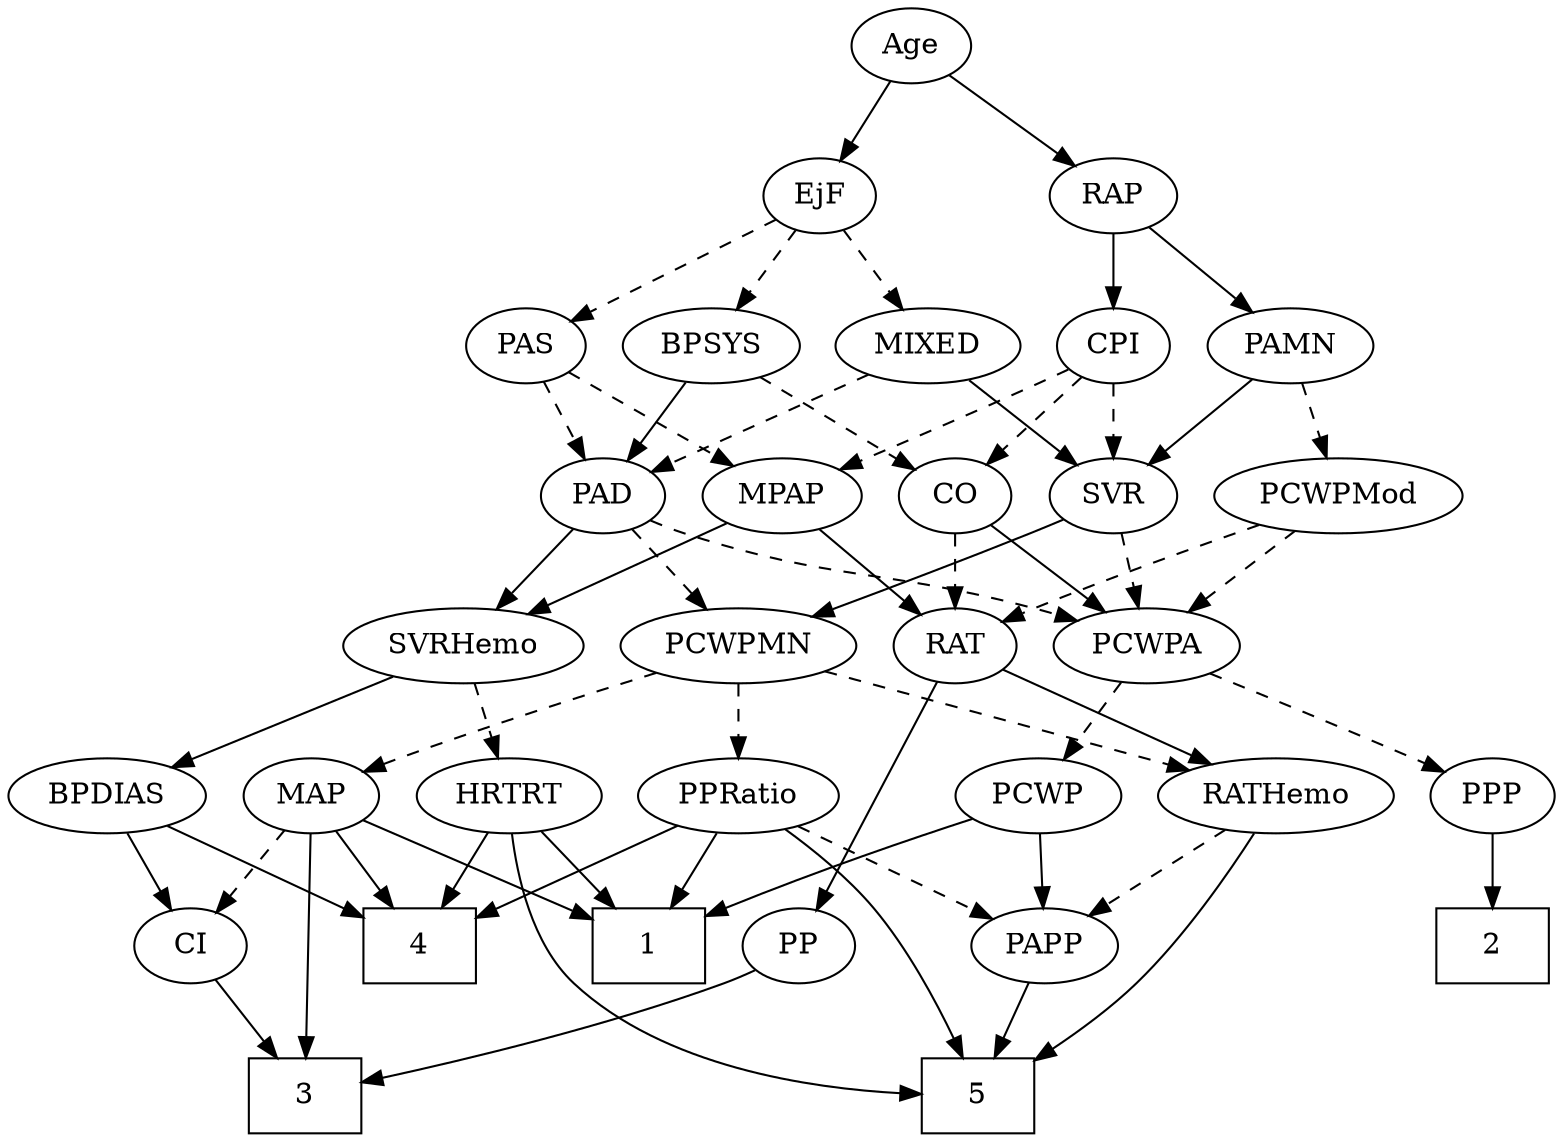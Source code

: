 strict digraph {
	graph [bb="0,0,672.25,540"];
	node [label="\N"];
	1	[height=0.5,
		pos="283.25,90",
		shape=box,
		width=0.75];
	2	[height=0.5,
		pos="645.25,90",
		shape=box,
		width=0.75];
	3	[height=0.5,
		pos="118.25,18",
		shape=box,
		width=0.75];
	4	[height=0.5,
		pos="173.25,90",
		shape=box,
		width=0.75];
	5	[height=0.5,
		pos="440.25,18",
		shape=box,
		width=0.75];
	Age	[height=0.5,
		pos="395.25,522",
		width=0.75];
	EjF	[height=0.5,
		pos="353.25,450",
		width=0.75];
	Age -> EjF	[pos="e,363.03,467.31 385.72,505.12 380.58,496.56 374.12,485.8 368.33,476.13",
		style=solid];
	RAP	[height=0.5,
		pos="486.25,450",
		width=0.77632];
	Age -> RAP	[pos="e,468.9,464.35 412.36,507.83 426,497.34 445.31,482.49 460.77,470.6",
		style=solid];
	MIXED	[height=0.5,
		pos="401.25,378",
		width=1.1193];
	EjF -> MIXED	[pos="e,390.06,395.31 364.14,433.12 370.07,424.47 377.54,413.58 384.22,403.83",
		style=dashed];
	BPSYS	[height=0.5,
		pos="305.25,378",
		width=1.0471];
	EjF -> BPSYS	[pos="e,316.43,395.31 342.35,433.12 336.42,424.47 328.96,413.58 322.27,403.83",
		style=dashed];
	PAS	[height=0.5,
		pos="222.25,378",
		width=0.75];
	EjF -> PAS	[pos="e,242.57,389.86 332.78,438.06 310.95,426.4 276.21,407.83 251.5,394.63",
		style=dashed];
	PAMN	[height=0.5,
		pos="567.25,378",
		width=1.011];
	RAP -> PAMN	[pos="e,549.87,394.01 502.25,435.17 513.63,425.34 529.14,411.93 542.15,400.69",
		style=solid];
	CPI	[height=0.5,
		pos="486.25,378",
		width=0.75];
	RAP -> CPI	[pos="e,486.25,396.1 486.25,431.7 486.25,423.98 486.25,414.71 486.25,406.11",
		style=solid];
	PAD	[height=0.5,
		pos="251.25,306",
		width=0.79437];
	MIXED -> PAD	[pos="e,273.44,317.36 374.43,364.49 348.65,352.45 309.7,334.28 282.52,321.59",
		style=dashed];
	SVR	[height=0.5,
		pos="486.25,306",
		width=0.77632];
	MIXED -> SVR	[pos="e,469.57,320.74 419.69,361.81 431.98,351.69 448.28,338.27 461.67,327.24",
		style=solid];
	MPAP	[height=0.5,
		pos="333.25,306",
		width=0.97491];
	RAT	[height=0.5,
		pos="413.25,234",
		width=0.75827];
	MPAP -> RAT	[pos="e,397.39,248.87 350.21,290.15 361.65,280.15 376.9,266.8 389.53,255.75",
		style=solid];
	SVRHemo	[height=0.5,
		pos="200.25,234",
		width=1.3902];
	MPAP -> SVRHemo	[pos="e,227.49,249.34 309.47,292.49 289.15,281.79 259.61,266.24 236.37,254.01",
		style=solid];
	BPSYS -> PAD	[pos="e,263.33,322.67 292.72,360.76 285.81,351.8 277.1,340.51 269.45,330.59",
		style=solid];
	CO	[height=0.5,
		pos="413.25,306",
		width=0.75];
	BPSYS -> CO	[pos="e,394.57,319.11 326.84,363 343.88,351.96 367.74,336.5 386.07,324.62",
		style=dashed];
	PCWPA	[height=0.5,
		pos="500.25,234",
		width=1.1555];
	PAD -> PCWPA	[pos="e,468.84,246.02 273.05,294.35 278.28,292.05 283.9,289.78 289.25,288 358.41,265 379.03,271.55 449.25,252 452.44,251.11 455.73,250.14 \
459.02,249.13",
		style=dashed];
	PCWPMN	[height=0.5,
		pos="318.25,234",
		width=1.3902];
	PAD -> PCWPMN	[pos="e,302.65,251.29 265.46,290.15 274.23,280.98 285.69,269.01 295.69,258.56",
		style=dashed];
	PAD -> SVRHemo	[pos="e,212.6,251.96 239.93,289.46 233.66,280.87 225.72,269.97 218.6,260.19",
		style=solid];
	CO -> RAT	[pos="e,413.25,252.1 413.25,287.7 413.25,279.98 413.25,270.71 413.25,262.11",
		style=dashed];
	CO -> PCWPA	[pos="e,481.41,250.16 430.02,291.5 442.32,281.61 459.28,267.96 473.44,256.56",
		style=solid];
	PAS -> MPAP	[pos="e,311.76,320.55 241.33,364.97 258.31,354.25 283.45,338.4 303.14,325.98",
		style=dashed];
	PAS -> PAD	[pos="e,244.22,323.96 229.12,360.41 232.46,352.34 236.57,342.43 240.33,333.35",
		style=dashed];
	PAMN -> SVR	[pos="e,502.41,320.97 549.67,361.81 538.14,351.85 522.92,338.7 510.28,327.77",
		style=solid];
	PCWPMod	[height=0.5,
		pos="584.25,306",
		width=1.4443];
	PAMN -> PCWPMod	[pos="e,580.05,324.28 571.36,360.05 573.25,352.26 575.55,342.82 577.67,334.08",
		style=dashed];
	RATHemo	[height=0.5,
		pos="551.25,162",
		width=1.3721];
	RATHemo -> 5	[pos="e,467.54,34.648 546.41,143.87 540.44,124.85 528.84,93.937 511.25,72 501.47,59.813 488.28,48.954 475.92,40.287",
		style=solid];
	PAPP	[height=0.5,
		pos="470.25,90",
		width=0.88464];
	RATHemo -> PAPP	[pos="e,486.9,105.39 532.87,145.12 521.53,135.32 506.86,122.65 494.57,112.02",
		style=dashed];
	CPI -> MPAP	[pos="e,358.86,318.46 464.95,366.88 460.12,364.6 455.01,362.21 450.25,360 422.67,347.25 391.31,333.06 368.01,322.57",
		style=dashed];
	CPI -> CO	[pos="e,428,321.14 471.47,362.83 461.08,352.87 447,339.37 435.29,328.14",
		style=dashed];
	CPI -> SVR	[pos="e,486.25,324.1 486.25,359.7 486.25,351.98 486.25,342.71 486.25,334.11",
		style=dashed];
	RAT -> RATHemo	[pos="e,523.4,177.13 434.21,222.37 455.43,211.6 488.68,194.74 514.33,181.73",
		style=solid];
	PP	[height=0.5,
		pos="355.25,90",
		width=0.75];
	RAT -> PP	[pos="e,361.97,107.46 406.48,216.43 396.48,191.96 377.67,145.91 365.84,116.94",
		style=solid];
	SVR -> PCWPA	[pos="e,496.79,252.28 489.64,288.05 491.18,280.35 493.04,271.03 494.77,262.36",
		style=dashed];
	SVR -> PCWPMN	[pos="e,350.99,247.76 464.41,294.76 459.44,292.49 454.18,290.13 449.25,288 419.79,275.28 386.24,261.72 360.46,251.51",
		style=solid];
	PCWPMod -> RAT	[pos="e,434.84,245.49 550.15,292.34 522.7,281.97 483.23,266.67 449.25,252 447.63,251.3 445.98,250.58 444.32,249.83",
		style=dashed];
	PCWPMod -> PCWPA	[pos="e,518.65,250.34 565.19,289.12 553.75,279.59 539.04,267.33 526.51,256.89",
		style=dashed];
	PPP	[height=0.5,
		pos="645.25,162",
		width=0.75];
	PCWPA -> PPP	[pos="e,624.11,173.21 527.18,220 552.02,208.01 588.85,190.22 614.76,177.72",
		style=dashed];
	PCWP	[height=0.5,
		pos="449.25,162",
		width=0.97491];
	PCWPA -> PCWP	[pos="e,460.89,178.99 488.16,216.41 481.78,207.66 473.84,196.75 466.79,187.08",
		style=dashed];
	PCWPMN -> RATHemo	[pos="e,514.2,174.13 355.42,221.83 395.83,209.69 460.48,190.27 504.35,177.09",
		style=dashed];
	MAP	[height=0.5,
		pos="133.25,162",
		width=0.84854];
	PCWPMN -> MAP	[pos="e,157.07,173.67 283.2,220.97 253.48,210.61 209.81,194.99 172.25,180 170.39,179.26 168.5,178.49 166.59,177.7",
		style=dashed];
	PPRatio	[height=0.5,
		pos="318.25,162",
		width=1.1013];
	PCWPMN -> PPRatio	[pos="e,318.25,180.1 318.25,215.7 318.25,207.98 318.25,198.71 318.25,190.11",
		style=dashed];
	BPDIAS	[height=0.5,
		pos="42.246,162",
		width=1.1735];
	SVRHemo -> BPDIAS	[pos="e,70.493,175.51 169.78,219.5 144.11,208.13 107.28,191.81 79.793,179.63",
		style=solid];
	HRTRT	[height=0.5,
		pos="221.25,162",
		width=1.1013];
	SVRHemo -> HRTRT	[pos="e,216.06,180.28 205.33,216.05 207.67,208.26 210.5,198.82 213.12,190.08",
		style=dashed];
	BPDIAS -> 4	[pos="e,145.8,105.66 67.504,147.5 87.151,137 114.68,122.29 136.73,110.51",
		style=solid];
	CI	[height=0.5,
		pos="63.246,90",
		width=0.75];
	BPDIAS -> CI	[pos="e,58.21,107.79 47.33,144.05 49.729,136.06 52.647,126.33 55.326,117.4",
		style=solid];
	MAP -> 1	[pos="e,256.04,103.69 156.36,150.22 180.5,138.95 218.71,121.11 246.9,107.96",
		style=solid];
	MAP -> 3	[pos="e,120.06,36.189 131.44,143.87 128.88,119.67 124.18,75.211 121.14,46.393",
		style=solid];
	MAP -> 4	[pos="e,163.46,108.12 142.52,144.76 147.23,136.53 153.07,126.32 158.38,117.02",
		style=solid];
	MAP -> CI	[pos="e,77.591,105.35 118.4,146.15 108.62,136.37 95.65,123.4 84.746,112.5",
		style=dashed];
	PP -> 3	[pos="e,145.39,24.497 334.2,78.273 329.36,76.028 324.18,73.799 319.25,72 263.29,51.608 195.96,35.484 155.16,26.598",
		style=solid];
	PPP -> 2	[pos="e,645.25,108.1 645.25,143.7 645.25,135.98 645.25,126.71 645.25,118.11",
		style=solid];
	PPRatio -> 1	[pos="e,291.88,108.28 309.77,144.05 305.75,136.01 300.85,126.2 296.36,117.23",
		style=solid];
	PPRatio -> 4	[pos="e,200.29,104.06 291.99,148.32 268.87,137.17 235,120.81 209.34,108.42",
		style=solid];
	PPRatio -> 5	[pos="e,433.52,36.126 342.04,147.51 357.43,137.93 377.15,123.97 391.25,108 407.74,89.305 420.96,64.119 429.49,45.311",
		style=solid];
	PPRatio -> PAPP	[pos="e,446.19,102.08 345.07,148.65 370.69,136.85 409.36,119.04 436.94,106.34",
		style=dashed];
	PCWP -> 1	[pos="e,310.3,103.97 422.18,150.46 397.61,140.79 360.23,125.79 319.58,108.04",
		style=solid];
	PCWP -> PAPP	[pos="e,465.21,107.79 454.33,144.05 456.73,136.06 459.65,126.33 462.33,117.4",
		style=solid];
	CI -> 3	[pos="e,104.79,36.127 75.18,73.811 81.993,65.141 90.705,54.052 98.509,44.12",
		style=solid];
	PAPP -> 5	[pos="e,447.72,36.447 463.14,72.411 459.73,64.454 455.56,54.722 451.71,45.756",
		style=solid];
	HRTRT -> 1	[pos="e,267.93,108.29 235.32,145.12 242.98,136.46 252.64,125.55 261.28,115.8",
		style=solid];
	HRTRT -> 4	[pos="e,185.21,108.45 209.87,144.41 204.24,136.2 197.31,126.1 191.01,116.9",
		style=solid];
	HRTRT -> 5	[pos="e,413.17,18.592 221.49,143.76 222.73,123.75 227.85,91.08 247.25,72 289.12,30.8 359.86,20.902 403.08,18.931",
		style=solid];
}
